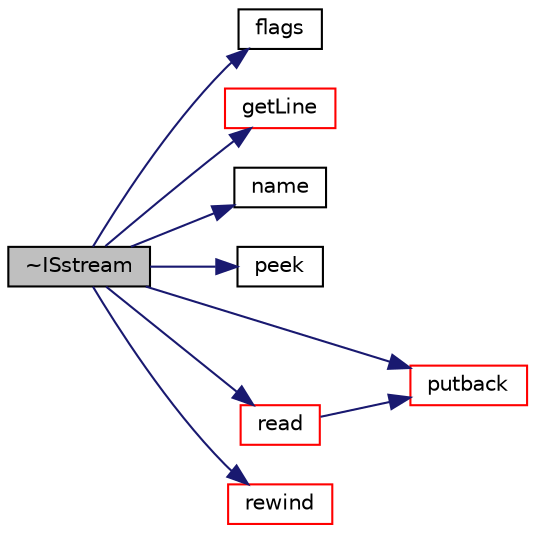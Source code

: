 digraph "~ISstream"
{
  bgcolor="transparent";
  edge [fontname="Helvetica",fontsize="10",labelfontname="Helvetica",labelfontsize="10"];
  node [fontname="Helvetica",fontsize="10",shape=record];
  rankdir="LR";
  Node1 [label="~ISstream",height=0.2,width=0.4,color="black", fillcolor="grey75", style="filled", fontcolor="black"];
  Node1 -> Node2 [color="midnightblue",fontsize="10",style="solid",fontname="Helvetica"];
  Node2 [label="flags",height=0.2,width=0.4,color="black",URL="$a01216.html#a0e24a30097537433feff46ac0920a5f3",tooltip="Return flags of output stream. "];
  Node1 -> Node3 [color="midnightblue",fontsize="10",style="solid",fontname="Helvetica"];
  Node3 [label="getLine",height=0.2,width=0.4,color="red",URL="$a01216.html#a94b82bd8f7d8cdaa83c9c70b7c919f78",tooltip="Raw, low-level getline into a string function. "];
  Node1 -> Node4 [color="midnightblue",fontsize="10",style="solid",fontname="Helvetica"];
  Node4 [label="name",height=0.2,width=0.4,color="black",URL="$a01216.html#ab27acd1d200f0d245337451aa2f31517",tooltip="Return the name of the stream. "];
  Node1 -> Node5 [color="midnightblue",fontsize="10",style="solid",fontname="Helvetica"];
  Node5 [label="peek",height=0.2,width=0.4,color="black",URL="$a01216.html#a9040fa1d479d71edf3a826f4691c35c4",tooltip="Raw, low-level peek function. "];
  Node1 -> Node6 [color="midnightblue",fontsize="10",style="solid",fontname="Helvetica"];
  Node6 [label="putback",height=0.2,width=0.4,color="red",URL="$a01216.html#aa685529cedb07a4b339c5a87c84b597a",tooltip="Raw, low-level putback character function. "];
  Node1 -> Node7 [color="midnightblue",fontsize="10",style="solid",fontname="Helvetica"];
  Node7 [label="read",height=0.2,width=0.4,color="red",URL="$a01216.html#a3d4b02e5b143d1a4ba9a5b34f11b4ed1",tooltip="Return next token from stream. "];
  Node7 -> Node6 [color="midnightblue",fontsize="10",style="solid",fontname="Helvetica"];
  Node1 -> Node8 [color="midnightblue",fontsize="10",style="solid",fontname="Helvetica"];
  Node8 [label="rewind",height=0.2,width=0.4,color="red",URL="$a01216.html#a05672413dc96a628155fb940ab50362d",tooltip="Rewind and return the stream so that it may be read again. "];
}
